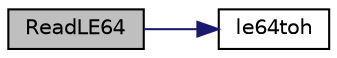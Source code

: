 digraph "ReadLE64"
{
  edge [fontname="Helvetica",fontsize="10",labelfontname="Helvetica",labelfontsize="10"];
  node [fontname="Helvetica",fontsize="10",shape=record];
  rankdir="LR";
  Node11 [label="ReadLE64",height=0.2,width=0.4,color="black", fillcolor="grey75", style="filled", fontcolor="black"];
  Node11 -> Node12 [color="midnightblue",fontsize="10",style="solid",fontname="Helvetica"];
  Node12 [label="le64toh",height=0.2,width=0.4,color="black", fillcolor="white", style="filled",URL="$d1/d84/endian_8h.html#afc03933561fbd136419c5e9649f975df"];
}
